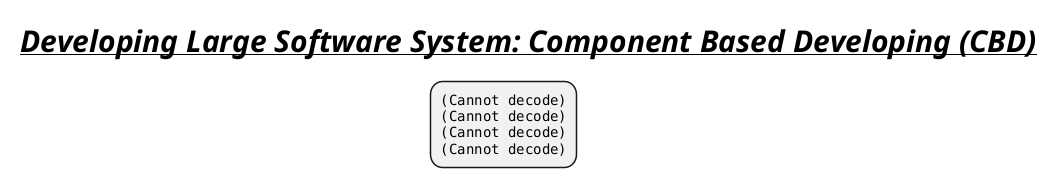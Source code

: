 @startmindmap
title =<i><b><u>Developing Large Software System: Component Based Developing (CBD)
*:<img:images/img_102.png>
<img:images/img_103.png{scale=1.08}>
<img:images/img_104.png{scale=1.10}>
<img:images/img_105.png{scale=1.24}>;
@endmindmap
